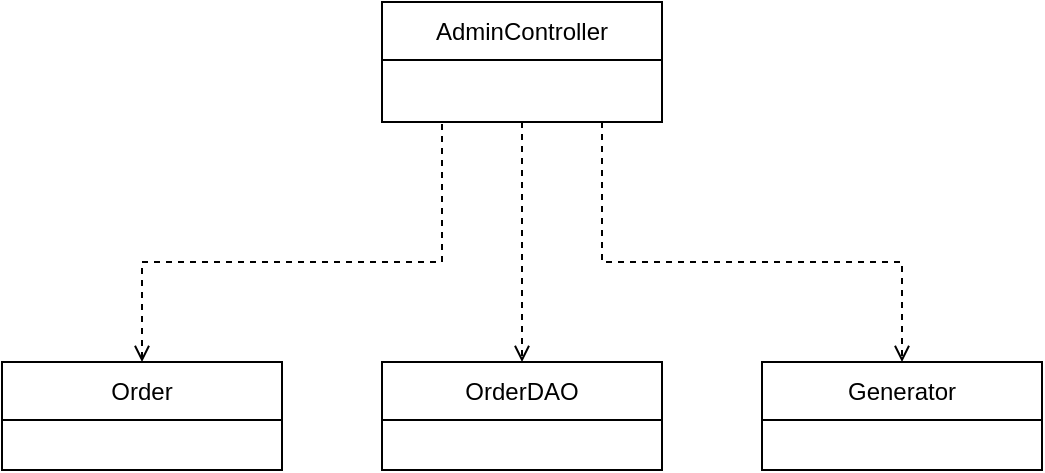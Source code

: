<mxfile version="21.7.5" type="device">
  <diagram name="Page-1" id="SZJaXg89xZWWo9kZn6C0">
    <mxGraphModel dx="882" dy="837" grid="1" gridSize="10" guides="1" tooltips="1" connect="1" arrows="1" fold="1" page="1" pageScale="1" pageWidth="850" pageHeight="1100" math="0" shadow="0">
      <root>
        <mxCell id="0" />
        <mxCell id="1" parent="0" />
        <mxCell id="6wpSpjFva26ED7BOlQvb-1" value="&lt;span style=&quot;font-weight: normal;&quot;&gt;AdminController&lt;/span&gt;" style="swimlane;fontStyle=1;align=center;verticalAlign=middle;childLayout=stackLayout;horizontal=1;startSize=29;horizontalStack=0;resizeParent=1;resizeParentMax=0;resizeLast=0;collapsible=0;marginBottom=0;html=1;whiteSpace=wrap;" parent="1" vertex="1">
          <mxGeometry x="690" y="310" width="140" height="60" as="geometry" />
        </mxCell>
        <mxCell id="bpLeUR2OloZFN9rNogPH-1" value="&lt;span style=&quot;font-weight: normal;&quot;&gt;Order&lt;/span&gt;" style="swimlane;fontStyle=1;align=center;verticalAlign=middle;childLayout=stackLayout;horizontal=1;startSize=29;horizontalStack=0;resizeParent=1;resizeParentMax=0;resizeLast=0;collapsible=0;marginBottom=0;html=1;whiteSpace=wrap;" parent="1" vertex="1">
          <mxGeometry x="500" y="490" width="140" height="54" as="geometry" />
        </mxCell>
        <mxCell id="bpLeUR2OloZFN9rNogPH-7" style="edgeStyle=orthogonalEdgeStyle;rounded=0;orthogonalLoop=1;jettySize=auto;html=1;dashed=1;endArrow=open;endFill=0;exitX=0.25;exitY=1;exitDx=0;exitDy=0;entryX=0.5;entryY=0;entryDx=0;entryDy=0;" parent="1" source="6wpSpjFva26ED7BOlQvb-1" target="bpLeUR2OloZFN9rNogPH-1" edge="1">
          <mxGeometry relative="1" as="geometry">
            <mxPoint x="610" y="490" as="targetPoint" />
            <Array as="points">
              <mxPoint x="720" y="370" />
              <mxPoint x="720" y="440" />
              <mxPoint x="570" y="440" />
            </Array>
            <mxPoint x="560" y="390" as="sourcePoint" />
          </mxGeometry>
        </mxCell>
        <mxCell id="bpLeUR2OloZFN9rNogPH-8" value="&lt;span style=&quot;font-weight: normal;&quot;&gt;OrderDAO&lt;/span&gt;" style="swimlane;fontStyle=1;align=center;verticalAlign=middle;childLayout=stackLayout;horizontal=1;startSize=29;horizontalStack=0;resizeParent=1;resizeParentMax=0;resizeLast=0;collapsible=0;marginBottom=0;html=1;whiteSpace=wrap;" parent="1" vertex="1">
          <mxGeometry x="690" y="490" width="140" height="54" as="geometry" />
        </mxCell>
        <mxCell id="bpLeUR2OloZFN9rNogPH-9" style="edgeStyle=orthogonalEdgeStyle;rounded=0;orthogonalLoop=1;jettySize=auto;html=1;entryX=0.5;entryY=0;entryDx=0;entryDy=0;dashed=1;endArrow=open;endFill=0;exitX=0.5;exitY=1;exitDx=0;exitDy=0;" parent="1" source="6wpSpjFva26ED7BOlQvb-1" target="bpLeUR2OloZFN9rNogPH-8" edge="1">
          <mxGeometry relative="1" as="geometry">
            <mxPoint x="830" y="480" as="targetPoint" />
            <Array as="points" />
            <mxPoint x="670" y="380" as="sourcePoint" />
          </mxGeometry>
        </mxCell>
        <mxCell id="t1FjMo0hjfzlZHYqbk4e-1" value="&lt;span style=&quot;font-weight: normal;&quot;&gt;Generator&lt;/span&gt;" style="swimlane;fontStyle=1;align=center;verticalAlign=middle;childLayout=stackLayout;horizontal=1;startSize=29;horizontalStack=0;resizeParent=1;resizeParentMax=0;resizeLast=0;collapsible=0;marginBottom=0;html=1;whiteSpace=wrap;" parent="1" vertex="1">
          <mxGeometry x="880" y="490" width="140" height="54" as="geometry" />
        </mxCell>
        <mxCell id="t1FjMo0hjfzlZHYqbk4e-2" style="edgeStyle=orthogonalEdgeStyle;rounded=0;orthogonalLoop=1;jettySize=auto;html=1;entryX=0.5;entryY=0;entryDx=0;entryDy=0;dashed=1;endArrow=open;endFill=0;" parent="1" target="t1FjMo0hjfzlZHYqbk4e-1" edge="1">
          <mxGeometry relative="1" as="geometry">
            <mxPoint x="990" y="486" as="targetPoint" />
            <Array as="points">
              <mxPoint x="800" y="440" />
              <mxPoint x="950" y="440" />
            </Array>
            <mxPoint x="800" y="370" as="sourcePoint" />
          </mxGeometry>
        </mxCell>
      </root>
    </mxGraphModel>
  </diagram>
</mxfile>
